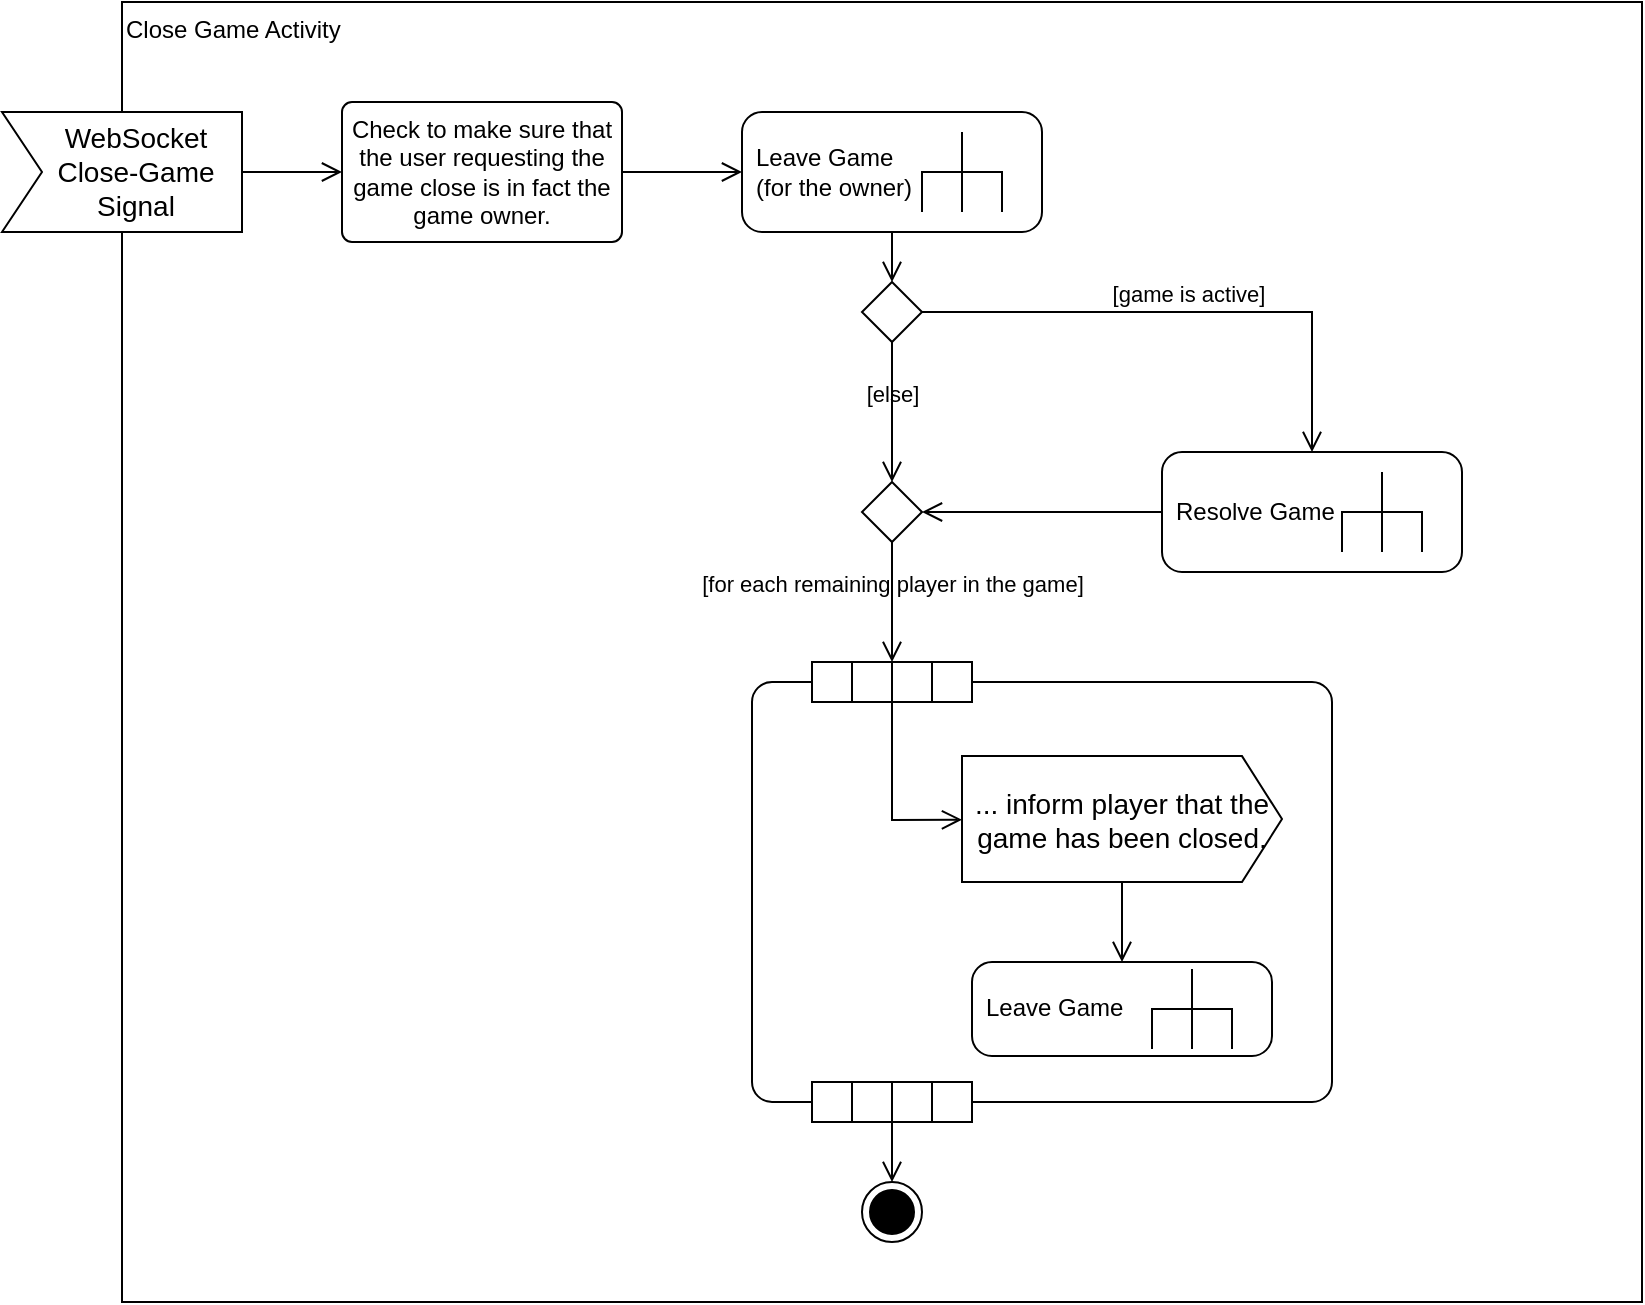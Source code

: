 <mxfile version="22.1.20" type="dropbox">
  <diagram name="Page-1" id="XyIROK89TsowiVJfrfqq">
    <mxGraphModel dx="977" dy="507" grid="1" gridSize="10" guides="1" tooltips="1" connect="1" arrows="1" fold="1" page="1" pageScale="1" pageWidth="850" pageHeight="1100" math="0" shadow="0">
      <root>
        <mxCell id="0" />
        <mxCell id="1" parent="0" />
        <mxCell id="H2JWOboZduayPcP0T3Qo-1" value="Close Game Activity" style="html=1;dashed=0;whiteSpace=wrap;align=left;verticalAlign=top;" vertex="1" parent="1">
          <mxGeometry x="70" y="20" width="760" height="650" as="geometry" />
        </mxCell>
        <mxCell id="H2JWOboZduayPcP0T3Qo-2" value="WebSocket Close-Game Signal" style="html=1;shape=mxgraph.infographic.ribbonSimple;notch1=20;notch2=0;align=center;verticalAlign=middle;fontSize=14;fontStyle=0;fillColor=#FFFFFF;flipH=0;spacingRight=0;spacingLeft=14;whiteSpace=wrap;" vertex="1" parent="1">
          <mxGeometry x="10" y="75" width="120" height="60" as="geometry" />
        </mxCell>
        <mxCell id="H2JWOboZduayPcP0T3Qo-3" value="Check to make sure that the user requesting the game close is in fact the game owner." style="html=1;align=center;verticalAlign=top;rounded=1;absoluteArcSize=1;arcSize=10;dashed=0;whiteSpace=wrap;" vertex="1" parent="1">
          <mxGeometry x="180" y="70" width="140" height="70" as="geometry" />
        </mxCell>
        <mxCell id="H2JWOboZduayPcP0T3Qo-4" value="" style="endArrow=open;startArrow=none;endFill=0;startFill=0;endSize=8;html=1;verticalAlign=bottom;labelBackgroundColor=none;strokeWidth=1;rounded=0;" edge="1" parent="1" target="H2JWOboZduayPcP0T3Qo-3" source="H2JWOboZduayPcP0T3Qo-2">
          <mxGeometry width="160" relative="1" as="geometry">
            <mxPoint x="130" y="105" as="sourcePoint" />
            <mxPoint x="500" y="20" as="targetPoint" />
          </mxGeometry>
        </mxCell>
        <mxCell id="H2JWOboZduayPcP0T3Qo-5" value="" style="endArrow=open;startArrow=none;endFill=0;startFill=0;endSize=8;html=1;verticalAlign=bottom;labelBackgroundColor=none;strokeWidth=1;rounded=0;" edge="1" parent="1" source="H2JWOboZduayPcP0T3Qo-6">
          <mxGeometry width="160" relative="1" as="geometry">
            <mxPoint x="380" y="105" as="sourcePoint" />
            <mxPoint x="420" y="105" as="targetPoint" />
          </mxGeometry>
        </mxCell>
        <mxCell id="H2JWOboZduayPcP0T3Qo-7" value="" style="endArrow=open;startArrow=none;endFill=0;startFill=0;endSize=8;html=1;verticalAlign=bottom;labelBackgroundColor=none;strokeWidth=1;rounded=0;" edge="1" parent="1" source="H2JWOboZduayPcP0T3Qo-3" target="H2JWOboZduayPcP0T3Qo-6">
          <mxGeometry width="160" relative="1" as="geometry">
            <mxPoint x="320" y="105" as="sourcePoint" />
            <mxPoint x="420" y="105" as="targetPoint" />
          </mxGeometry>
        </mxCell>
        <mxCell id="H2JWOboZduayPcP0T3Qo-6" value="Leave Game&lt;br&gt;(for the owner)" style="shape=mxgraph.uml25.behaviorAction;html=1;rounded=1;absoluteArcSize=1;arcSize=10;align=left;spacingLeft=5;whiteSpace=wrap;" vertex="1" parent="1">
          <mxGeometry x="380" y="75" width="150" height="60" as="geometry" />
        </mxCell>
        <mxCell id="H2JWOboZduayPcP0T3Qo-14" value="Resolve Game" style="shape=mxgraph.uml25.behaviorAction;html=1;rounded=1;absoluteArcSize=1;arcSize=10;align=left;spacingLeft=5;whiteSpace=wrap;" vertex="1" parent="1">
          <mxGeometry x="590" y="245" width="150" height="60" as="geometry" />
        </mxCell>
        <mxCell id="H2JWOboZduayPcP0T3Qo-15" value="[game is active]" style="endArrow=open;startArrow=none;endFill=0;startFill=0;endSize=8;html=1;verticalAlign=bottom;labelBackgroundColor=none;strokeWidth=1;rounded=0;exitX=1;exitY=0.5;exitDx=0;exitDy=0;" edge="1" parent="1" source="H2JWOboZduayPcP0T3Qo-34" target="H2JWOboZduayPcP0T3Qo-14">
          <mxGeometry width="160" relative="1" as="geometry">
            <mxPoint x="465" y="145" as="sourcePoint" />
            <mxPoint x="465" y="200" as="targetPoint" />
            <Array as="points">
              <mxPoint x="665" y="175" />
            </Array>
          </mxGeometry>
        </mxCell>
        <mxCell id="H2JWOboZduayPcP0T3Qo-16" value="" style="html=1;dashed=0;rounded=1;absoluteArcSize=1;arcSize=20;verticalAlign=middle;align=center;whiteSpace=wrap;" vertex="1" parent="1">
          <mxGeometry x="385" y="360" width="290" height="210" as="geometry" />
        </mxCell>
        <mxCell id="H2JWOboZduayPcP0T3Qo-17" value="" style="group;resizeWidth=0;resizeHeight=0;html=1;" vertex="1" parent="H2JWOboZduayPcP0T3Qo-16">
          <mxGeometry width="80" height="20" relative="1" as="geometry">
            <mxPoint x="30" y="-10" as="offset" />
          </mxGeometry>
        </mxCell>
        <mxCell id="H2JWOboZduayPcP0T3Qo-18" value="" style="resizeWidth=0;resizeHeight=0;points=[[0,0],[0.5,0],[1,0]];html=1;whiteSpace=wrap;" vertex="1" parent="H2JWOboZduayPcP0T3Qo-17">
          <mxGeometry width="20" height="20" relative="1" as="geometry">
            <mxPoint as="offset" />
          </mxGeometry>
        </mxCell>
        <mxCell id="H2JWOboZduayPcP0T3Qo-19" value="" style="resizeWidth=0;resizeHeight=0;points=[[0,0],[0.5,0],[1,0]];html=1;whiteSpace=wrap;" vertex="1" parent="H2JWOboZduayPcP0T3Qo-17">
          <mxGeometry width="20" height="20" relative="1" as="geometry">
            <mxPoint x="20" as="offset" />
          </mxGeometry>
        </mxCell>
        <mxCell id="H2JWOboZduayPcP0T3Qo-20" value="" style="resizeWidth=0;resizeHeight=0;points=[[0,0],[0.5,0],[1,0]];html=1;whiteSpace=wrap;" vertex="1" parent="H2JWOboZduayPcP0T3Qo-17">
          <mxGeometry width="20" height="20" relative="1" as="geometry">
            <mxPoint x="40" as="offset" />
          </mxGeometry>
        </mxCell>
        <mxCell id="H2JWOboZduayPcP0T3Qo-21" value="" style="resizeWidth=0;resizeHeight=0;points=[[0,0],[0.5,0],[1,0]];html=1;whiteSpace=wrap;" vertex="1" parent="H2JWOboZduayPcP0T3Qo-17">
          <mxGeometry width="20" height="20" relative="1" as="geometry">
            <mxPoint x="60" as="offset" />
          </mxGeometry>
        </mxCell>
        <mxCell id="H2JWOboZduayPcP0T3Qo-22" value="" style="group;resizeWidth=0;resizeHeight=0;html=1;" vertex="1" parent="H2JWOboZduayPcP0T3Qo-16">
          <mxGeometry y="1" width="80" height="20" relative="1" as="geometry">
            <mxPoint x="30" y="-10" as="offset" />
          </mxGeometry>
        </mxCell>
        <mxCell id="H2JWOboZduayPcP0T3Qo-23" value="" style="resizeWidth=0;resizeHeight=0;points=[[0,1],[0.5,1],[1,1]];html=1;whiteSpace=wrap;" vertex="1" parent="H2JWOboZduayPcP0T3Qo-22">
          <mxGeometry width="20" height="20" relative="1" as="geometry">
            <mxPoint as="offset" />
          </mxGeometry>
        </mxCell>
        <mxCell id="H2JWOboZduayPcP0T3Qo-24" value="" style="resizeWidth=0;resizeHeight=0;points=[[0,1],[0.5,1],[1,1]];html=1;whiteSpace=wrap;" vertex="1" parent="H2JWOboZduayPcP0T3Qo-22">
          <mxGeometry width="20" height="20" relative="1" as="geometry">
            <mxPoint x="20" as="offset" />
          </mxGeometry>
        </mxCell>
        <mxCell id="H2JWOboZduayPcP0T3Qo-25" value="" style="resizeWidth=0;resizeHeight=0;points=[[0,1],[0.5,1],[1,1]];html=1;whiteSpace=wrap;" vertex="1" parent="H2JWOboZduayPcP0T3Qo-22">
          <mxGeometry width="20" height="20" relative="1" as="geometry">
            <mxPoint x="40" as="offset" />
          </mxGeometry>
        </mxCell>
        <mxCell id="H2JWOboZduayPcP0T3Qo-26" value="" style="resizeWidth=0;resizeHeight=0;points=[[0,1],[0.5,1],[1,1]];html=1;whiteSpace=wrap;" vertex="1" parent="H2JWOboZduayPcP0T3Qo-22">
          <mxGeometry width="20" height="20" relative="1" as="geometry">
            <mxPoint x="60" as="offset" />
          </mxGeometry>
        </mxCell>
        <mxCell id="H2JWOboZduayPcP0T3Qo-28" value="" style="endArrow=open;startArrow=none;endFill=0;startFill=0;endSize=8;html=1;verticalAlign=bottom;labelBackgroundColor=none;strokeWidth=1;rounded=0;exitX=0.5;exitY=1;exitDx=0;exitDy=0;" edge="1" parent="H2JWOboZduayPcP0T3Qo-16" source="H2JWOboZduayPcP0T3Qo-17" target="H2JWOboZduayPcP0T3Qo-39">
          <mxGeometry width="160" relative="1" as="geometry">
            <mxPoint x="70.303" y="-89.727" as="sourcePoint" />
            <mxPoint x="87" y="105" as="targetPoint" />
            <Array as="points">
              <mxPoint x="70" y="69" />
            </Array>
          </mxGeometry>
        </mxCell>
        <mxCell id="H2JWOboZduayPcP0T3Qo-30" value="Leave Game" style="shape=mxgraph.uml25.behaviorAction;html=1;rounded=1;absoluteArcSize=1;arcSize=10;align=left;spacingLeft=5;whiteSpace=wrap;" vertex="1" parent="H2JWOboZduayPcP0T3Qo-16">
          <mxGeometry x="110" y="140" width="150" height="46.97" as="geometry" />
        </mxCell>
        <mxCell id="H2JWOboZduayPcP0T3Qo-39" value="... inform player that the game has been closed." style="html=1;shape=mxgraph.infographic.ribbonSimple;notch1=0;notch2=20;align=center;verticalAlign=middle;fontSize=14;fontStyle=0;fillColor=#FFFFFF;whiteSpace=wrap;" vertex="1" parent="H2JWOboZduayPcP0T3Qo-16">
          <mxGeometry x="105" y="37.06" width="160" height="62.94" as="geometry" />
        </mxCell>
        <mxCell id="H2JWOboZduayPcP0T3Qo-40" value="" style="endArrow=open;startArrow=none;endFill=0;startFill=0;endSize=8;html=1;verticalAlign=bottom;labelBackgroundColor=none;strokeWidth=1;rounded=0;" edge="1" parent="H2JWOboZduayPcP0T3Qo-16" source="H2JWOboZduayPcP0T3Qo-39" target="H2JWOboZduayPcP0T3Qo-30">
          <mxGeometry width="160" relative="1" as="geometry">
            <mxPoint x="-15" y="190" as="sourcePoint" />
            <mxPoint x="145" y="190" as="targetPoint" />
          </mxGeometry>
        </mxCell>
        <mxCell id="H2JWOboZduayPcP0T3Qo-29" value="[for each remaining player in the game]" style="endArrow=open;startArrow=none;endFill=0;startFill=0;endSize=8;html=1;verticalAlign=bottom;labelBackgroundColor=none;strokeWidth=1;rounded=0;entryX=0.5;entryY=0;entryDx=0;entryDy=0;exitX=0.5;exitY=1;exitDx=0;exitDy=0;" edge="1" parent="1" source="H2JWOboZduayPcP0T3Qo-36" target="H2JWOboZduayPcP0T3Qo-17">
          <mxGeometry width="160" relative="1" as="geometry">
            <mxPoint x="455" y="320" as="sourcePoint" />
            <mxPoint x="465" y="280" as="targetPoint" />
          </mxGeometry>
        </mxCell>
        <mxCell id="H2JWOboZduayPcP0T3Qo-32" value="" style="ellipse;html=1;shape=endState;fillColor=strokeColor;" vertex="1" parent="1">
          <mxGeometry x="440" y="610" width="30" height="30" as="geometry" />
        </mxCell>
        <mxCell id="H2JWOboZduayPcP0T3Qo-33" value="" style="endArrow=open;startArrow=none;endFill=0;startFill=0;endSize=8;html=1;verticalAlign=bottom;labelBackgroundColor=none;strokeWidth=1;rounded=0;exitX=1;exitY=1;exitDx=0;exitDy=0;" edge="1" parent="1" source="H2JWOboZduayPcP0T3Qo-24" target="H2JWOboZduayPcP0T3Qo-32">
          <mxGeometry width="160" relative="1" as="geometry">
            <mxPoint x="465" y="230" as="sourcePoint" />
            <mxPoint x="465" y="280" as="targetPoint" />
          </mxGeometry>
        </mxCell>
        <mxCell id="H2JWOboZduayPcP0T3Qo-35" value="" style="endArrow=open;startArrow=none;endFill=0;startFill=0;endSize=8;html=1;verticalAlign=bottom;labelBackgroundColor=none;strokeWidth=1;rounded=0;" edge="1" parent="1" source="H2JWOboZduayPcP0T3Qo-6" target="H2JWOboZduayPcP0T3Qo-34">
          <mxGeometry width="160" relative="1" as="geometry">
            <mxPoint x="455" y="135" as="sourcePoint" />
            <mxPoint x="455" y="290" as="targetPoint" />
          </mxGeometry>
        </mxCell>
        <mxCell id="H2JWOboZduayPcP0T3Qo-34" value="" style="rhombus;" vertex="1" parent="1">
          <mxGeometry x="440" y="160" width="30" height="30" as="geometry" />
        </mxCell>
        <mxCell id="H2JWOboZduayPcP0T3Qo-37" value="[else]" style="endArrow=open;startArrow=none;endFill=0;startFill=0;endSize=8;html=1;verticalAlign=bottom;labelBackgroundColor=none;strokeWidth=1;rounded=0;" edge="1" parent="1" source="H2JWOboZduayPcP0T3Qo-34" target="H2JWOboZduayPcP0T3Qo-36">
          <mxGeometry width="160" relative="1" as="geometry">
            <mxPoint x="455" y="190" as="sourcePoint" />
            <mxPoint x="455" y="290" as="targetPoint" />
          </mxGeometry>
        </mxCell>
        <mxCell id="H2JWOboZduayPcP0T3Qo-36" value="" style="rhombus;" vertex="1" parent="1">
          <mxGeometry x="440" y="260" width="30" height="30" as="geometry" />
        </mxCell>
        <mxCell id="H2JWOboZduayPcP0T3Qo-38" value="" style="endArrow=open;startArrow=none;endFill=0;startFill=0;endSize=8;html=1;verticalAlign=bottom;labelBackgroundColor=none;strokeWidth=1;rounded=0;" edge="1" parent="1" source="H2JWOboZduayPcP0T3Qo-14" target="H2JWOboZduayPcP0T3Qo-36">
          <mxGeometry width="160" relative="1" as="geometry">
            <mxPoint x="465" y="260" as="sourcePoint" />
            <mxPoint x="465" y="300" as="targetPoint" />
          </mxGeometry>
        </mxCell>
      </root>
    </mxGraphModel>
  </diagram>
</mxfile>
